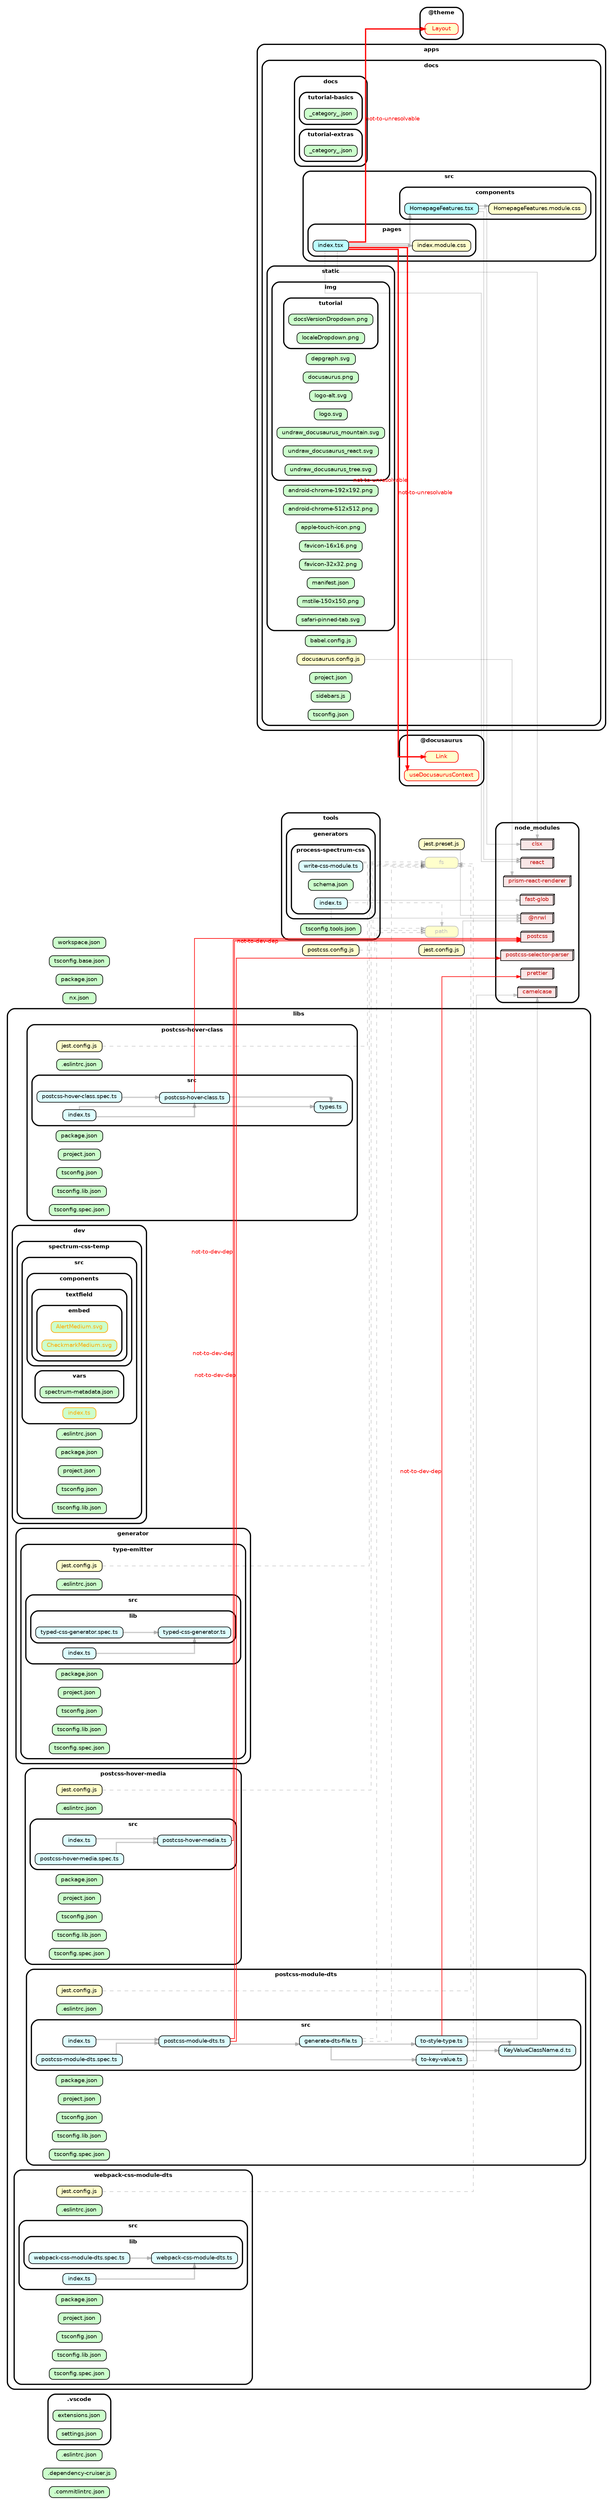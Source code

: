 strict digraph "dependency-cruiser output"{
    ordering="out" rankdir="LR" splines="ortho" overlap="false" nodesep="0.16" ranksep="0.18" fontname="Helvetica-bold" fontsize="9" style="rounded,bold,filled" fillcolor="#ffffff" compound="true"
    node [shape="box" style="rounded, filled" height="0.2" color="black" fillcolor="#ffffcc" fontcolor="black" fontname="Helvetica" fontsize="9"]
    edge [arrowhead="normal" arrowsize="0.6" penwidth="2.0" color="#00000033" fontname="Helvetica" fontsize="9"]

    ".commitlintrc.json" [label=<.commitlintrc.json> tooltip=".commitlintrc.json" URL="https://github.com/watheia/typed-css/blob/main/.commitlintrc.json" fillcolor="#ccffcc"]
    ".dependency-cruiser.js" [label=<.dependency-cruiser.js> tooltip=".dependency-cruiser.js" URL="https://github.com/watheia/typed-css/blob/main/.dependency-cruiser.js" fillcolor="#ccffcc"]
    ".eslintrc.json" [label=<.eslintrc.json> tooltip=".eslintrc.json" URL="https://github.com/watheia/typed-css/blob/main/.eslintrc.json" fillcolor="#ccffcc"]
    subgraph "cluster_.vscode" {label=".vscode" ".vscode/extensions.json" [label=<extensions.json> tooltip="extensions.json" URL="https://github.com/watheia/typed-css/blob/main/.vscode/extensions.json" fillcolor="#ccffcc"] }
    subgraph "cluster_.vscode" {label=".vscode" ".vscode/settings.json" [label=<settings.json> tooltip="settings.json" URL="https://github.com/watheia/typed-css/blob/main/.vscode/settings.json" fillcolor="#ccffcc"] }
    subgraph "cluster_@docusaurus" {label="@docusaurus" "@docusaurus/Link" [label=<Link> tooltip="Link" color="red" fontcolor="red"] }
    subgraph "cluster_@docusaurus" {label="@docusaurus" "@docusaurus/useDocusaurusContext" [label=<useDocusaurusContext> tooltip="useDocusaurusContext" color="red" fontcolor="red"] }
    subgraph "cluster_@theme" {label="@theme" "@theme/Layout" [label=<Layout> tooltip="Layout" color="red" fontcolor="red"] }
    subgraph "cluster_apps" {label="apps" subgraph "cluster_apps/docs" {label="docs" "apps/docs/babel.config.js" [label=<babel.config.js> tooltip="babel.config.js" URL="https://github.com/watheia/typed-css/blob/main/apps/docs/babel.config.js" fillcolor="#ccffcc"] } }
    subgraph "cluster_apps" {label="apps" subgraph "cluster_apps/docs" {label="docs" subgraph "cluster_apps/docs/docs" {label="docs" subgraph "cluster_apps/docs/docs/tutorial-basics" {label="tutorial-basics" "apps/docs/docs/tutorial-basics/_category_.json" [label=<_category_.json> tooltip="_category_.json" URL="https://github.com/watheia/typed-css/blob/main/apps/docs/docs/tutorial-basics/_category_.json" fillcolor="#ccffcc"] } } } }
    subgraph "cluster_apps" {label="apps" subgraph "cluster_apps/docs" {label="docs" subgraph "cluster_apps/docs/docs" {label="docs" subgraph "cluster_apps/docs/docs/tutorial-extras" {label="tutorial-extras" "apps/docs/docs/tutorial-extras/_category_.json" [label=<_category_.json> tooltip="_category_.json" URL="https://github.com/watheia/typed-css/blob/main/apps/docs/docs/tutorial-extras/_category_.json" fillcolor="#ccffcc"] } } } }
    subgraph "cluster_apps" {label="apps" subgraph "cluster_apps/docs" {label="docs" "apps/docs/docusaurus.config.js" [label=<docusaurus.config.js> tooltip="docusaurus.config.js" URL="https://github.com/watheia/typed-css/blob/main/apps/docs/docusaurus.config.js" ] } }
    "apps/docs/docusaurus.config.js" -> "node_modules/prism-react-renderer" [penwidth="1.0"]
    subgraph "cluster_apps" {label="apps" subgraph "cluster_apps/docs" {label="docs" "apps/docs/project.json" [label=<project.json> tooltip="project.json" URL="https://github.com/watheia/typed-css/blob/main/apps/docs/project.json" fillcolor="#ccffcc"] } }
    subgraph "cluster_apps" {label="apps" subgraph "cluster_apps/docs" {label="docs" "apps/docs/sidebars.js" [label=<sidebars.js> tooltip="sidebars.js" URL="https://github.com/watheia/typed-css/blob/main/apps/docs/sidebars.js" fillcolor="#ccffcc"] } }
    subgraph "cluster_apps" {label="apps" subgraph "cluster_apps/docs" {label="docs" subgraph "cluster_apps/docs/src" {label="src" subgraph "cluster_apps/docs/src/components" {label="components" "apps/docs/src/components/HomepageFeatures.module.css" [label=<HomepageFeatures.module.css> tooltip="HomepageFeatures.module.css" URL="https://github.com/watheia/typed-css/blob/main/apps/docs/src/components/HomepageFeatures.module.css" ] } } } }
    subgraph "cluster_apps" {label="apps" subgraph "cluster_apps/docs" {label="docs" subgraph "cluster_apps/docs/src" {label="src" subgraph "cluster_apps/docs/src/components" {label="components" "apps/docs/src/components/HomepageFeatures.tsx" [label=<HomepageFeatures.tsx> tooltip="HomepageFeatures.tsx" URL="https://github.com/watheia/typed-css/blob/main/apps/docs/src/components/HomepageFeatures.tsx" fillcolor="#bbfeff"] } } } }
    "apps/docs/src/components/HomepageFeatures.tsx" -> "apps/docs/src/components/HomepageFeatures.module.css"
    "apps/docs/src/components/HomepageFeatures.tsx" -> "node_modules/clsx" [penwidth="1.0"]
    "apps/docs/src/components/HomepageFeatures.tsx" -> "node_modules/react" [penwidth="1.0"]
    subgraph "cluster_apps" {label="apps" subgraph "cluster_apps/docs" {label="docs" subgraph "cluster_apps/docs/src" {label="src" subgraph "cluster_apps/docs/src/pages" {label="pages" "apps/docs/src/pages/index.module.css" [label=<index.module.css> tooltip="index.module.css" URL="https://github.com/watheia/typed-css/blob/main/apps/docs/src/pages/index.module.css" ] } } } }
    subgraph "cluster_apps" {label="apps" subgraph "cluster_apps/docs" {label="docs" subgraph "cluster_apps/docs/src" {label="src" subgraph "cluster_apps/docs/src/pages" {label="pages" "apps/docs/src/pages/index.tsx" [label=<index.tsx> tooltip="index.tsx" URL="https://github.com/watheia/typed-css/blob/main/apps/docs/src/pages/index.tsx" fillcolor="#bbfeff"] } } } }
    "apps/docs/src/pages/index.tsx" -> "apps/docs/src/components/HomepageFeatures.tsx"
    "apps/docs/src/pages/index.tsx" -> "apps/docs/src/pages/index.module.css"
    "apps/docs/src/pages/index.tsx" -> "@docusaurus/Link" [xlabel="not-to-unresolvable" tooltip="not-to-unresolvable" fontcolor="red" color="red"]
    "apps/docs/src/pages/index.tsx" -> "@docusaurus/useDocusaurusContext" [xlabel="not-to-unresolvable" tooltip="not-to-unresolvable" fontcolor="red" color="red"]
    "apps/docs/src/pages/index.tsx" -> "@theme/Layout" [xlabel="not-to-unresolvable" tooltip="not-to-unresolvable" fontcolor="red" color="red"]
    "apps/docs/src/pages/index.tsx" -> "node_modules/clsx" [penwidth="1.0"]
    "apps/docs/src/pages/index.tsx" -> "node_modules/react" [penwidth="1.0"]
    subgraph "cluster_apps" {label="apps" subgraph "cluster_apps/docs" {label="docs" subgraph "cluster_apps/docs/static" {label="static" "apps/docs/static/android-chrome-192x192.png" [label=<android-chrome-192x192.png> tooltip="android-chrome-192x192.png" URL="https://github.com/watheia/typed-css/blob/main/apps/docs/static/android-chrome-192x192.png" fillcolor="#ccffcc"] } } }
    subgraph "cluster_apps" {label="apps" subgraph "cluster_apps/docs" {label="docs" subgraph "cluster_apps/docs/static" {label="static" "apps/docs/static/android-chrome-512x512.png" [label=<android-chrome-512x512.png> tooltip="android-chrome-512x512.png" URL="https://github.com/watheia/typed-css/blob/main/apps/docs/static/android-chrome-512x512.png" fillcolor="#ccffcc"] } } }
    subgraph "cluster_apps" {label="apps" subgraph "cluster_apps/docs" {label="docs" subgraph "cluster_apps/docs/static" {label="static" "apps/docs/static/apple-touch-icon.png" [label=<apple-touch-icon.png> tooltip="apple-touch-icon.png" URL="https://github.com/watheia/typed-css/blob/main/apps/docs/static/apple-touch-icon.png" fillcolor="#ccffcc"] } } }
    subgraph "cluster_apps" {label="apps" subgraph "cluster_apps/docs" {label="docs" subgraph "cluster_apps/docs/static" {label="static" "apps/docs/static/favicon-16x16.png" [label=<favicon-16x16.png> tooltip="favicon-16x16.png" URL="https://github.com/watheia/typed-css/blob/main/apps/docs/static/favicon-16x16.png" fillcolor="#ccffcc"] } } }
    subgraph "cluster_apps" {label="apps" subgraph "cluster_apps/docs" {label="docs" subgraph "cluster_apps/docs/static" {label="static" "apps/docs/static/favicon-32x32.png" [label=<favicon-32x32.png> tooltip="favicon-32x32.png" URL="https://github.com/watheia/typed-css/blob/main/apps/docs/static/favicon-32x32.png" fillcolor="#ccffcc"] } } }
    subgraph "cluster_apps" {label="apps" subgraph "cluster_apps/docs" {label="docs" subgraph "cluster_apps/docs/static" {label="static" subgraph "cluster_apps/docs/static/img" {label="img" "apps/docs/static/img/depgraph.svg" [label=<depgraph.svg> tooltip="depgraph.svg" URL="https://github.com/watheia/typed-css/blob/main/apps/docs/static/img/depgraph.svg" fillcolor="#ccffcc"] } } } }
    subgraph "cluster_apps" {label="apps" subgraph "cluster_apps/docs" {label="docs" subgraph "cluster_apps/docs/static" {label="static" subgraph "cluster_apps/docs/static/img" {label="img" "apps/docs/static/img/docusaurus.png" [label=<docusaurus.png> tooltip="docusaurus.png" URL="https://github.com/watheia/typed-css/blob/main/apps/docs/static/img/docusaurus.png" fillcolor="#ccffcc"] } } } }
    subgraph "cluster_apps" {label="apps" subgraph "cluster_apps/docs" {label="docs" subgraph "cluster_apps/docs/static" {label="static" subgraph "cluster_apps/docs/static/img" {label="img" "apps/docs/static/img/logo-alt.svg" [label=<logo-alt.svg> tooltip="logo-alt.svg" URL="https://github.com/watheia/typed-css/blob/main/apps/docs/static/img/logo-alt.svg" fillcolor="#ccffcc"] } } } }
    subgraph "cluster_apps" {label="apps" subgraph "cluster_apps/docs" {label="docs" subgraph "cluster_apps/docs/static" {label="static" subgraph "cluster_apps/docs/static/img" {label="img" "apps/docs/static/img/logo.svg" [label=<logo.svg> tooltip="logo.svg" URL="https://github.com/watheia/typed-css/blob/main/apps/docs/static/img/logo.svg" fillcolor="#ccffcc"] } } } }
    subgraph "cluster_apps" {label="apps" subgraph "cluster_apps/docs" {label="docs" subgraph "cluster_apps/docs/static" {label="static" subgraph "cluster_apps/docs/static/img" {label="img" subgraph "cluster_apps/docs/static/img/tutorial" {label="tutorial" "apps/docs/static/img/tutorial/docsVersionDropdown.png" [label=<docsVersionDropdown.png> tooltip="docsVersionDropdown.png" URL="https://github.com/watheia/typed-css/blob/main/apps/docs/static/img/tutorial/docsVersionDropdown.png" fillcolor="#ccffcc"] } } } } }
    subgraph "cluster_apps" {label="apps" subgraph "cluster_apps/docs" {label="docs" subgraph "cluster_apps/docs/static" {label="static" subgraph "cluster_apps/docs/static/img" {label="img" subgraph "cluster_apps/docs/static/img/tutorial" {label="tutorial" "apps/docs/static/img/tutorial/localeDropdown.png" [label=<localeDropdown.png> tooltip="localeDropdown.png" URL="https://github.com/watheia/typed-css/blob/main/apps/docs/static/img/tutorial/localeDropdown.png" fillcolor="#ccffcc"] } } } } }
    subgraph "cluster_apps" {label="apps" subgraph "cluster_apps/docs" {label="docs" subgraph "cluster_apps/docs/static" {label="static" subgraph "cluster_apps/docs/static/img" {label="img" "apps/docs/static/img/undraw_docusaurus_mountain.svg" [label=<undraw_docusaurus_mountain.svg> tooltip="undraw_docusaurus_mountain.svg" URL="https://github.com/watheia/typed-css/blob/main/apps/docs/static/img/undraw_docusaurus_mountain.svg" fillcolor="#ccffcc"] } } } }
    subgraph "cluster_apps" {label="apps" subgraph "cluster_apps/docs" {label="docs" subgraph "cluster_apps/docs/static" {label="static" subgraph "cluster_apps/docs/static/img" {label="img" "apps/docs/static/img/undraw_docusaurus_react.svg" [label=<undraw_docusaurus_react.svg> tooltip="undraw_docusaurus_react.svg" URL="https://github.com/watheia/typed-css/blob/main/apps/docs/static/img/undraw_docusaurus_react.svg" fillcolor="#ccffcc"] } } } }
    subgraph "cluster_apps" {label="apps" subgraph "cluster_apps/docs" {label="docs" subgraph "cluster_apps/docs/static" {label="static" subgraph "cluster_apps/docs/static/img" {label="img" "apps/docs/static/img/undraw_docusaurus_tree.svg" [label=<undraw_docusaurus_tree.svg> tooltip="undraw_docusaurus_tree.svg" URL="https://github.com/watheia/typed-css/blob/main/apps/docs/static/img/undraw_docusaurus_tree.svg" fillcolor="#ccffcc"] } } } }
    subgraph "cluster_apps" {label="apps" subgraph "cluster_apps/docs" {label="docs" subgraph "cluster_apps/docs/static" {label="static" "apps/docs/static/manifest.json" [label=<manifest.json> tooltip="manifest.json" URL="https://github.com/watheia/typed-css/blob/main/apps/docs/static/manifest.json" fillcolor="#ccffcc"] } } }
    subgraph "cluster_apps" {label="apps" subgraph "cluster_apps/docs" {label="docs" subgraph "cluster_apps/docs/static" {label="static" "apps/docs/static/mstile-150x150.png" [label=<mstile-150x150.png> tooltip="mstile-150x150.png" URL="https://github.com/watheia/typed-css/blob/main/apps/docs/static/mstile-150x150.png" fillcolor="#ccffcc"] } } }
    subgraph "cluster_apps" {label="apps" subgraph "cluster_apps/docs" {label="docs" subgraph "cluster_apps/docs/static" {label="static" "apps/docs/static/safari-pinned-tab.svg" [label=<safari-pinned-tab.svg> tooltip="safari-pinned-tab.svg" URL="https://github.com/watheia/typed-css/blob/main/apps/docs/static/safari-pinned-tab.svg" fillcolor="#ccffcc"] } } }
    subgraph "cluster_apps" {label="apps" subgraph "cluster_apps/docs" {label="docs" "apps/docs/tsconfig.json" [label=<tsconfig.json> tooltip="tsconfig.json" URL="https://github.com/watheia/typed-css/blob/main/apps/docs/tsconfig.json" fillcolor="#ccffcc"] } }
    "fs" [label=<fs> tooltip="fs" color="grey" fontcolor="grey"]
    "jest.config.js" [label=<jest.config.js> tooltip="jest.config.js" URL="https://github.com/watheia/typed-css/blob/main/jest.config.js" ]
    "jest.config.js" -> "node_modules/@nrwl" [penwidth="1.0"]
    "jest.preset.js" [label=<jest.preset.js> tooltip="jest.preset.js" URL="https://github.com/watheia/typed-css/blob/main/jest.preset.js" ]
    "jest.preset.js" -> "node_modules/@nrwl" [penwidth="1.0"]
    subgraph "cluster_libs" {label="libs" subgraph "cluster_libs/dev" {label="dev" subgraph "cluster_libs/dev/spectrum-css-temp" {label="spectrum-css-temp" "libs/dev/spectrum-css-temp/.eslintrc.json" [label=<.eslintrc.json> tooltip=".eslintrc.json" URL="https://github.com/watheia/typed-css/blob/main/libs/dev/spectrum-css-temp/.eslintrc.json" fillcolor="#ccffcc"] } } }
    subgraph "cluster_libs" {label="libs" subgraph "cluster_libs/dev" {label="dev" subgraph "cluster_libs/dev/spectrum-css-temp" {label="spectrum-css-temp" "libs/dev/spectrum-css-temp/package.json" [label=<package.json> tooltip="package.json" URL="https://github.com/watheia/typed-css/blob/main/libs/dev/spectrum-css-temp/package.json" fillcolor="#ccffcc"] } } }
    subgraph "cluster_libs" {label="libs" subgraph "cluster_libs/dev" {label="dev" subgraph "cluster_libs/dev/spectrum-css-temp" {label="spectrum-css-temp" "libs/dev/spectrum-css-temp/project.json" [label=<project.json> tooltip="project.json" URL="https://github.com/watheia/typed-css/blob/main/libs/dev/spectrum-css-temp/project.json" fillcolor="#ccffcc"] } } }
    subgraph "cluster_libs" {label="libs" subgraph "cluster_libs/dev" {label="dev" subgraph "cluster_libs/dev/spectrum-css-temp" {label="spectrum-css-temp" subgraph "cluster_libs/dev/spectrum-css-temp/src" {label="src" subgraph "cluster_libs/dev/spectrum-css-temp/src/components" {label="components" subgraph "cluster_libs/dev/spectrum-css-temp/src/components/textfield" {label="textfield" subgraph "cluster_libs/dev/spectrum-css-temp/src/components/textfield/embed" {label="embed" "libs/dev/spectrum-css-temp/src/components/textfield/embed/AlertMedium.svg" [label=<AlertMedium.svg> tooltip="no-orphans" URL="https://github.com/watheia/typed-css/blob/main/libs/dev/spectrum-css-temp/src/components/textfield/embed/AlertMedium.svg" fillcolor="#ccffcc" fontcolor="orange" color="orange"] } } } } } } }
    subgraph "cluster_libs" {label="libs" subgraph "cluster_libs/dev" {label="dev" subgraph "cluster_libs/dev/spectrum-css-temp" {label="spectrum-css-temp" subgraph "cluster_libs/dev/spectrum-css-temp/src" {label="src" subgraph "cluster_libs/dev/spectrum-css-temp/src/components" {label="components" subgraph "cluster_libs/dev/spectrum-css-temp/src/components/textfield" {label="textfield" subgraph "cluster_libs/dev/spectrum-css-temp/src/components/textfield/embed" {label="embed" "libs/dev/spectrum-css-temp/src/components/textfield/embed/CheckmarkMedium.svg" [label=<CheckmarkMedium.svg> tooltip="no-orphans" URL="https://github.com/watheia/typed-css/blob/main/libs/dev/spectrum-css-temp/src/components/textfield/embed/CheckmarkMedium.svg" fillcolor="#ccffcc" fontcolor="orange" color="orange"] } } } } } } }
    subgraph "cluster_libs" {label="libs" subgraph "cluster_libs/dev" {label="dev" subgraph "cluster_libs/dev/spectrum-css-temp" {label="spectrum-css-temp" subgraph "cluster_libs/dev/spectrum-css-temp/src" {label="src" "libs/dev/spectrum-css-temp/src/index.ts" [label=<index.ts> tooltip="no-orphans" URL="https://github.com/watheia/typed-css/blob/main/libs/dev/spectrum-css-temp/src/index.ts" fillcolor="#ccffcc" fontcolor="orange" color="orange"] } } } }
    subgraph "cluster_libs" {label="libs" subgraph "cluster_libs/dev" {label="dev" subgraph "cluster_libs/dev/spectrum-css-temp" {label="spectrum-css-temp" subgraph "cluster_libs/dev/spectrum-css-temp/src" {label="src" subgraph "cluster_libs/dev/spectrum-css-temp/src/vars" {label="vars" "libs/dev/spectrum-css-temp/src/vars/spectrum-metadata.json" [label=<spectrum-metadata.json> tooltip="spectrum-metadata.json" URL="https://github.com/watheia/typed-css/blob/main/libs/dev/spectrum-css-temp/src/vars/spectrum-metadata.json" fillcolor="#ccffcc"] } } } } }
    subgraph "cluster_libs" {label="libs" subgraph "cluster_libs/dev" {label="dev" subgraph "cluster_libs/dev/spectrum-css-temp" {label="spectrum-css-temp" "libs/dev/spectrum-css-temp/tsconfig.json" [label=<tsconfig.json> tooltip="tsconfig.json" URL="https://github.com/watheia/typed-css/blob/main/libs/dev/spectrum-css-temp/tsconfig.json" fillcolor="#ccffcc"] } } }
    subgraph "cluster_libs" {label="libs" subgraph "cluster_libs/dev" {label="dev" subgraph "cluster_libs/dev/spectrum-css-temp" {label="spectrum-css-temp" "libs/dev/spectrum-css-temp/tsconfig.lib.json" [label=<tsconfig.lib.json> tooltip="tsconfig.lib.json" URL="https://github.com/watheia/typed-css/blob/main/libs/dev/spectrum-css-temp/tsconfig.lib.json" fillcolor="#ccffcc"] } } }
    subgraph "cluster_libs" {label="libs" subgraph "cluster_libs/generator" {label="generator" subgraph "cluster_libs/generator/type-emitter" {label="type-emitter" "libs/generator/type-emitter/.eslintrc.json" [label=<.eslintrc.json> tooltip=".eslintrc.json" URL="https://github.com/watheia/typed-css/blob/main/libs/generator/type-emitter/.eslintrc.json" fillcolor="#ccffcc"] } } }
    subgraph "cluster_libs" {label="libs" subgraph "cluster_libs/generator" {label="generator" subgraph "cluster_libs/generator/type-emitter" {label="type-emitter" "libs/generator/type-emitter/jest.config.js" [label=<jest.config.js> tooltip="jest.config.js" URL="https://github.com/watheia/typed-css/blob/main/libs/generator/type-emitter/jest.config.js" ] } } }
    "libs/generator/type-emitter/jest.config.js" -> "fs" [style="dashed" penwidth="1.0"]
    subgraph "cluster_libs" {label="libs" subgraph "cluster_libs/generator" {label="generator" subgraph "cluster_libs/generator/type-emitter" {label="type-emitter" "libs/generator/type-emitter/package.json" [label=<package.json> tooltip="package.json" URL="https://github.com/watheia/typed-css/blob/main/libs/generator/type-emitter/package.json" fillcolor="#ccffcc"] } } }
    subgraph "cluster_libs" {label="libs" subgraph "cluster_libs/generator" {label="generator" subgraph "cluster_libs/generator/type-emitter" {label="type-emitter" "libs/generator/type-emitter/project.json" [label=<project.json> tooltip="project.json" URL="https://github.com/watheia/typed-css/blob/main/libs/generator/type-emitter/project.json" fillcolor="#ccffcc"] } } }
    subgraph "cluster_libs" {label="libs" subgraph "cluster_libs/generator" {label="generator" subgraph "cluster_libs/generator/type-emitter" {label="type-emitter" subgraph "cluster_libs/generator/type-emitter/src" {label="src" "libs/generator/type-emitter/src/index.ts" [label=<index.ts> tooltip="index.ts" URL="https://github.com/watheia/typed-css/blob/main/libs/generator/type-emitter/src/index.ts" fillcolor="#ddfeff"] } } } }
    "libs/generator/type-emitter/src/index.ts" -> "libs/generator/type-emitter/src/lib/typed-css-generator.ts"
    subgraph "cluster_libs" {label="libs" subgraph "cluster_libs/generator" {label="generator" subgraph "cluster_libs/generator/type-emitter" {label="type-emitter" subgraph "cluster_libs/generator/type-emitter/src" {label="src" subgraph "cluster_libs/generator/type-emitter/src/lib" {label="lib" "libs/generator/type-emitter/src/lib/typed-css-generator.spec.ts" [label=<typed-css-generator.spec.ts> tooltip="typed-css-generator.spec.ts" URL="https://github.com/watheia/typed-css/blob/main/libs/generator/type-emitter/src/lib/typed-css-generator.spec.ts" fillcolor="#ddfeff"] } } } } }
    "libs/generator/type-emitter/src/lib/typed-css-generator.spec.ts" -> "libs/generator/type-emitter/src/lib/typed-css-generator.ts"
    subgraph "cluster_libs" {label="libs" subgraph "cluster_libs/generator" {label="generator" subgraph "cluster_libs/generator/type-emitter" {label="type-emitter" subgraph "cluster_libs/generator/type-emitter/src" {label="src" subgraph "cluster_libs/generator/type-emitter/src/lib" {label="lib" "libs/generator/type-emitter/src/lib/typed-css-generator.ts" [label=<typed-css-generator.ts> tooltip="typed-css-generator.ts" URL="https://github.com/watheia/typed-css/blob/main/libs/generator/type-emitter/src/lib/typed-css-generator.ts" fillcolor="#ddfeff"] } } } } }
    subgraph "cluster_libs" {label="libs" subgraph "cluster_libs/generator" {label="generator" subgraph "cluster_libs/generator/type-emitter" {label="type-emitter" "libs/generator/type-emitter/tsconfig.json" [label=<tsconfig.json> tooltip="tsconfig.json" URL="https://github.com/watheia/typed-css/blob/main/libs/generator/type-emitter/tsconfig.json" fillcolor="#ccffcc"] } } }
    subgraph "cluster_libs" {label="libs" subgraph "cluster_libs/generator" {label="generator" subgraph "cluster_libs/generator/type-emitter" {label="type-emitter" "libs/generator/type-emitter/tsconfig.lib.json" [label=<tsconfig.lib.json> tooltip="tsconfig.lib.json" URL="https://github.com/watheia/typed-css/blob/main/libs/generator/type-emitter/tsconfig.lib.json" fillcolor="#ccffcc"] } } }
    subgraph "cluster_libs" {label="libs" subgraph "cluster_libs/generator" {label="generator" subgraph "cluster_libs/generator/type-emitter" {label="type-emitter" "libs/generator/type-emitter/tsconfig.spec.json" [label=<tsconfig.spec.json> tooltip="tsconfig.spec.json" URL="https://github.com/watheia/typed-css/blob/main/libs/generator/type-emitter/tsconfig.spec.json" fillcolor="#ccffcc"] } } }
    subgraph "cluster_libs" {label="libs" subgraph "cluster_libs/postcss-hover-class" {label="postcss-hover-class" "libs/postcss-hover-class/.eslintrc.json" [label=<.eslintrc.json> tooltip=".eslintrc.json" URL="https://github.com/watheia/typed-css/blob/main/libs/postcss-hover-class/.eslintrc.json" fillcolor="#ccffcc"] } }
    subgraph "cluster_libs" {label="libs" subgraph "cluster_libs/postcss-hover-class" {label="postcss-hover-class" "libs/postcss-hover-class/jest.config.js" [label=<jest.config.js> tooltip="jest.config.js" URL="https://github.com/watheia/typed-css/blob/main/libs/postcss-hover-class/jest.config.js" ] } }
    "libs/postcss-hover-class/jest.config.js" -> "fs" [style="dashed" penwidth="1.0"]
    subgraph "cluster_libs" {label="libs" subgraph "cluster_libs/postcss-hover-class" {label="postcss-hover-class" "libs/postcss-hover-class/package.json" [label=<package.json> tooltip="package.json" URL="https://github.com/watheia/typed-css/blob/main/libs/postcss-hover-class/package.json" fillcolor="#ccffcc"] } }
    subgraph "cluster_libs" {label="libs" subgraph "cluster_libs/postcss-hover-class" {label="postcss-hover-class" "libs/postcss-hover-class/project.json" [label=<project.json> tooltip="project.json" URL="https://github.com/watheia/typed-css/blob/main/libs/postcss-hover-class/project.json" fillcolor="#ccffcc"] } }
    subgraph "cluster_libs" {label="libs" subgraph "cluster_libs/postcss-hover-class" {label="postcss-hover-class" subgraph "cluster_libs/postcss-hover-class/src" {label="src" "libs/postcss-hover-class/src/index.ts" [label=<index.ts> tooltip="index.ts" URL="https://github.com/watheia/typed-css/blob/main/libs/postcss-hover-class/src/index.ts" fillcolor="#ddfeff"] } } }
    "libs/postcss-hover-class/src/index.ts" -> "libs/postcss-hover-class/src/postcss-hover-class.ts"
    "libs/postcss-hover-class/src/index.ts" -> "libs/postcss-hover-class/src/types.ts"
    subgraph "cluster_libs" {label="libs" subgraph "cluster_libs/postcss-hover-class" {label="postcss-hover-class" subgraph "cluster_libs/postcss-hover-class/src" {label="src" "libs/postcss-hover-class/src/postcss-hover-class.spec.ts" [label=<postcss-hover-class.spec.ts> tooltip="postcss-hover-class.spec.ts" URL="https://github.com/watheia/typed-css/blob/main/libs/postcss-hover-class/src/postcss-hover-class.spec.ts" fillcolor="#ddfeff"] } } }
    "libs/postcss-hover-class/src/postcss-hover-class.spec.ts" -> "libs/postcss-hover-class/src/postcss-hover-class.ts"
    subgraph "cluster_libs" {label="libs" subgraph "cluster_libs/postcss-hover-class" {label="postcss-hover-class" subgraph "cluster_libs/postcss-hover-class/src" {label="src" "libs/postcss-hover-class/src/postcss-hover-class.ts" [label=<postcss-hover-class.ts> tooltip="postcss-hover-class.ts" URL="https://github.com/watheia/typed-css/blob/main/libs/postcss-hover-class/src/postcss-hover-class.ts" fillcolor="#ddfeff"] } } }
    "libs/postcss-hover-class/src/postcss-hover-class.ts" -> "libs/postcss-hover-class/src/types.ts"
    "libs/postcss-hover-class/src/postcss-hover-class.ts" -> "node_modules/postcss" [xlabel="not-to-dev-dep" tooltip="not-to-dev-dep" penwidth="1.0" fontcolor="red" color="red"]
    subgraph "cluster_libs" {label="libs" subgraph "cluster_libs/postcss-hover-class" {label="postcss-hover-class" subgraph "cluster_libs/postcss-hover-class/src" {label="src" "libs/postcss-hover-class/src/types.ts" [label=<types.ts> tooltip="types.ts" URL="https://github.com/watheia/typed-css/blob/main/libs/postcss-hover-class/src/types.ts" fillcolor="#ddfeff"] } } }
    subgraph "cluster_libs" {label="libs" subgraph "cluster_libs/postcss-hover-class" {label="postcss-hover-class" "libs/postcss-hover-class/tsconfig.json" [label=<tsconfig.json> tooltip="tsconfig.json" URL="https://github.com/watheia/typed-css/blob/main/libs/postcss-hover-class/tsconfig.json" fillcolor="#ccffcc"] } }
    subgraph "cluster_libs" {label="libs" subgraph "cluster_libs/postcss-hover-class" {label="postcss-hover-class" "libs/postcss-hover-class/tsconfig.lib.json" [label=<tsconfig.lib.json> tooltip="tsconfig.lib.json" URL="https://github.com/watheia/typed-css/blob/main/libs/postcss-hover-class/tsconfig.lib.json" fillcolor="#ccffcc"] } }
    subgraph "cluster_libs" {label="libs" subgraph "cluster_libs/postcss-hover-class" {label="postcss-hover-class" "libs/postcss-hover-class/tsconfig.spec.json" [label=<tsconfig.spec.json> tooltip="tsconfig.spec.json" URL="https://github.com/watheia/typed-css/blob/main/libs/postcss-hover-class/tsconfig.spec.json" fillcolor="#ccffcc"] } }
    subgraph "cluster_libs" {label="libs" subgraph "cluster_libs/postcss-hover-media" {label="postcss-hover-media" "libs/postcss-hover-media/.eslintrc.json" [label=<.eslintrc.json> tooltip=".eslintrc.json" URL="https://github.com/watheia/typed-css/blob/main/libs/postcss-hover-media/.eslintrc.json" fillcolor="#ccffcc"] } }
    subgraph "cluster_libs" {label="libs" subgraph "cluster_libs/postcss-hover-media" {label="postcss-hover-media" "libs/postcss-hover-media/jest.config.js" [label=<jest.config.js> tooltip="jest.config.js" URL="https://github.com/watheia/typed-css/blob/main/libs/postcss-hover-media/jest.config.js" ] } }
    "libs/postcss-hover-media/jest.config.js" -> "fs" [style="dashed" penwidth="1.0"]
    subgraph "cluster_libs" {label="libs" subgraph "cluster_libs/postcss-hover-media" {label="postcss-hover-media" "libs/postcss-hover-media/package.json" [label=<package.json> tooltip="package.json" URL="https://github.com/watheia/typed-css/blob/main/libs/postcss-hover-media/package.json" fillcolor="#ccffcc"] } }
    subgraph "cluster_libs" {label="libs" subgraph "cluster_libs/postcss-hover-media" {label="postcss-hover-media" "libs/postcss-hover-media/project.json" [label=<project.json> tooltip="project.json" URL="https://github.com/watheia/typed-css/blob/main/libs/postcss-hover-media/project.json" fillcolor="#ccffcc"] } }
    subgraph "cluster_libs" {label="libs" subgraph "cluster_libs/postcss-hover-media" {label="postcss-hover-media" subgraph "cluster_libs/postcss-hover-media/src" {label="src" "libs/postcss-hover-media/src/index.ts" [label=<index.ts> tooltip="index.ts" URL="https://github.com/watheia/typed-css/blob/main/libs/postcss-hover-media/src/index.ts" fillcolor="#ddfeff"] } } }
    "libs/postcss-hover-media/src/index.ts" -> "libs/postcss-hover-media/src/postcss-hover-media.ts"
    subgraph "cluster_libs" {label="libs" subgraph "cluster_libs/postcss-hover-media" {label="postcss-hover-media" subgraph "cluster_libs/postcss-hover-media/src" {label="src" "libs/postcss-hover-media/src/postcss-hover-media.spec.ts" [label=<postcss-hover-media.spec.ts> tooltip="postcss-hover-media.spec.ts" URL="https://github.com/watheia/typed-css/blob/main/libs/postcss-hover-media/src/postcss-hover-media.spec.ts" fillcolor="#ddfeff"] } } }
    "libs/postcss-hover-media/src/postcss-hover-media.spec.ts" -> "libs/postcss-hover-media/src/postcss-hover-media.ts"
    subgraph "cluster_libs" {label="libs" subgraph "cluster_libs/postcss-hover-media" {label="postcss-hover-media" subgraph "cluster_libs/postcss-hover-media/src" {label="src" "libs/postcss-hover-media/src/postcss-hover-media.ts" [label=<postcss-hover-media.ts> tooltip="postcss-hover-media.ts" URL="https://github.com/watheia/typed-css/blob/main/libs/postcss-hover-media/src/postcss-hover-media.ts" fillcolor="#ddfeff"] } } }
    "libs/postcss-hover-media/src/postcss-hover-media.ts" -> "node_modules/postcss" [xlabel="not-to-dev-dep" tooltip="not-to-dev-dep" penwidth="1.0" fontcolor="red" color="red"]
    subgraph "cluster_libs" {label="libs" subgraph "cluster_libs/postcss-hover-media" {label="postcss-hover-media" "libs/postcss-hover-media/tsconfig.json" [label=<tsconfig.json> tooltip="tsconfig.json" URL="https://github.com/watheia/typed-css/blob/main/libs/postcss-hover-media/tsconfig.json" fillcolor="#ccffcc"] } }
    subgraph "cluster_libs" {label="libs" subgraph "cluster_libs/postcss-hover-media" {label="postcss-hover-media" "libs/postcss-hover-media/tsconfig.lib.json" [label=<tsconfig.lib.json> tooltip="tsconfig.lib.json" URL="https://github.com/watheia/typed-css/blob/main/libs/postcss-hover-media/tsconfig.lib.json" fillcolor="#ccffcc"] } }
    subgraph "cluster_libs" {label="libs" subgraph "cluster_libs/postcss-hover-media" {label="postcss-hover-media" "libs/postcss-hover-media/tsconfig.spec.json" [label=<tsconfig.spec.json> tooltip="tsconfig.spec.json" URL="https://github.com/watheia/typed-css/blob/main/libs/postcss-hover-media/tsconfig.spec.json" fillcolor="#ccffcc"] } }
    subgraph "cluster_libs" {label="libs" subgraph "cluster_libs/postcss-module-dts" {label="postcss-module-dts" "libs/postcss-module-dts/.eslintrc.json" [label=<.eslintrc.json> tooltip=".eslintrc.json" URL="https://github.com/watheia/typed-css/blob/main/libs/postcss-module-dts/.eslintrc.json" fillcolor="#ccffcc"] } }
    subgraph "cluster_libs" {label="libs" subgraph "cluster_libs/postcss-module-dts" {label="postcss-module-dts" "libs/postcss-module-dts/jest.config.js" [label=<jest.config.js> tooltip="jest.config.js" URL="https://github.com/watheia/typed-css/blob/main/libs/postcss-module-dts/jest.config.js" ] } }
    "libs/postcss-module-dts/jest.config.js" -> "fs" [style="dashed" penwidth="1.0"]
    subgraph "cluster_libs" {label="libs" subgraph "cluster_libs/postcss-module-dts" {label="postcss-module-dts" "libs/postcss-module-dts/package.json" [label=<package.json> tooltip="package.json" URL="https://github.com/watheia/typed-css/blob/main/libs/postcss-module-dts/package.json" fillcolor="#ccffcc"] } }
    subgraph "cluster_libs" {label="libs" subgraph "cluster_libs/postcss-module-dts" {label="postcss-module-dts" "libs/postcss-module-dts/project.json" [label=<project.json> tooltip="project.json" URL="https://github.com/watheia/typed-css/blob/main/libs/postcss-module-dts/project.json" fillcolor="#ccffcc"] } }
    subgraph "cluster_libs" {label="libs" subgraph "cluster_libs/postcss-module-dts" {label="postcss-module-dts" subgraph "cluster_libs/postcss-module-dts/src" {label="src" "libs/postcss-module-dts/src/KeyValueClassName.d.ts" [label=<KeyValueClassName.d.ts> tooltip="KeyValueClassName.d.ts" URL="https://github.com/watheia/typed-css/blob/main/libs/postcss-module-dts/src/KeyValueClassName.d.ts" fillcolor="#ddfeff"] } } }
    subgraph "cluster_libs" {label="libs" subgraph "cluster_libs/postcss-module-dts" {label="postcss-module-dts" subgraph "cluster_libs/postcss-module-dts/src" {label="src" "libs/postcss-module-dts/src/generate-dts-file.ts" [label=<generate-dts-file.ts> tooltip="generate-dts-file.ts" URL="https://github.com/watheia/typed-css/blob/main/libs/postcss-module-dts/src/generate-dts-file.ts" fillcolor="#ddfeff"] } } }
    "libs/postcss-module-dts/src/generate-dts-file.ts" -> "libs/postcss-module-dts/src/to-key-value.ts"
    "libs/postcss-module-dts/src/generate-dts-file.ts" -> "libs/postcss-module-dts/src/to-style-type.ts"
    "libs/postcss-module-dts/src/generate-dts-file.ts" -> "fs" [style="dashed" penwidth="1.0"]
    "libs/postcss-module-dts/src/generate-dts-file.ts" -> "path" [style="dashed" penwidth="1.0"]
    subgraph "cluster_libs" {label="libs" subgraph "cluster_libs/postcss-module-dts" {label="postcss-module-dts" subgraph "cluster_libs/postcss-module-dts/src" {label="src" "libs/postcss-module-dts/src/index.ts" [label=<index.ts> tooltip="index.ts" URL="https://github.com/watheia/typed-css/blob/main/libs/postcss-module-dts/src/index.ts" fillcolor="#ddfeff"] } } }
    "libs/postcss-module-dts/src/index.ts" -> "libs/postcss-module-dts/src/postcss-module-dts.ts"
    subgraph "cluster_libs" {label="libs" subgraph "cluster_libs/postcss-module-dts" {label="postcss-module-dts" subgraph "cluster_libs/postcss-module-dts/src" {label="src" "libs/postcss-module-dts/src/postcss-module-dts.spec.ts" [label=<postcss-module-dts.spec.ts> tooltip="postcss-module-dts.spec.ts" URL="https://github.com/watheia/typed-css/blob/main/libs/postcss-module-dts/src/postcss-module-dts.spec.ts" fillcolor="#ddfeff"] } } }
    "libs/postcss-module-dts/src/postcss-module-dts.spec.ts" -> "libs/postcss-module-dts/src/postcss-module-dts.ts"
    subgraph "cluster_libs" {label="libs" subgraph "cluster_libs/postcss-module-dts" {label="postcss-module-dts" subgraph "cluster_libs/postcss-module-dts/src" {label="src" "libs/postcss-module-dts/src/postcss-module-dts.ts" [label=<postcss-module-dts.ts> tooltip="postcss-module-dts.ts" URL="https://github.com/watheia/typed-css/blob/main/libs/postcss-module-dts/src/postcss-module-dts.ts" fillcolor="#ddfeff"] } } }
    "libs/postcss-module-dts/src/postcss-module-dts.ts" -> "libs/postcss-module-dts/src/generate-dts-file.ts"
    "libs/postcss-module-dts/src/postcss-module-dts.ts" -> "node_modules/postcss" [xlabel="not-to-dev-dep" tooltip="not-to-dev-dep" penwidth="1.0" fontcolor="red" color="red"]
    "libs/postcss-module-dts/src/postcss-module-dts.ts" -> "node_modules/postcss-selector-parser" [xlabel="not-to-dev-dep" tooltip="not-to-dev-dep" penwidth="1.0" fontcolor="red" color="red"]
    subgraph "cluster_libs" {label="libs" subgraph "cluster_libs/postcss-module-dts" {label="postcss-module-dts" subgraph "cluster_libs/postcss-module-dts/src" {label="src" "libs/postcss-module-dts/src/to-key-value.ts" [label=<to-key-value.ts> tooltip="to-key-value.ts" URL="https://github.com/watheia/typed-css/blob/main/libs/postcss-module-dts/src/to-key-value.ts" fillcolor="#ddfeff"] } } }
    "libs/postcss-module-dts/src/to-key-value.ts" -> "libs/postcss-module-dts/src/KeyValueClassName.d.ts"
    "libs/postcss-module-dts/src/to-key-value.ts" -> "node_modules/camelcase" [penwidth="1.0"]
    subgraph "cluster_libs" {label="libs" subgraph "cluster_libs/postcss-module-dts" {label="postcss-module-dts" subgraph "cluster_libs/postcss-module-dts/src" {label="src" "libs/postcss-module-dts/src/to-style-type.ts" [label=<to-style-type.ts> tooltip="to-style-type.ts" URL="https://github.com/watheia/typed-css/blob/main/libs/postcss-module-dts/src/to-style-type.ts" fillcolor="#ddfeff"] } } }
    "libs/postcss-module-dts/src/to-style-type.ts" -> "libs/postcss-module-dts/src/KeyValueClassName.d.ts"
    "libs/postcss-module-dts/src/to-style-type.ts" -> "node_modules/camelcase" [penwidth="1.0"]
    "libs/postcss-module-dts/src/to-style-type.ts" -> "node_modules/prettier" [xlabel="not-to-dev-dep" tooltip="not-to-dev-dep" penwidth="1.0" fontcolor="red" color="red"]
    subgraph "cluster_libs" {label="libs" subgraph "cluster_libs/postcss-module-dts" {label="postcss-module-dts" "libs/postcss-module-dts/tsconfig.json" [label=<tsconfig.json> tooltip="tsconfig.json" URL="https://github.com/watheia/typed-css/blob/main/libs/postcss-module-dts/tsconfig.json" fillcolor="#ccffcc"] } }
    subgraph "cluster_libs" {label="libs" subgraph "cluster_libs/postcss-module-dts" {label="postcss-module-dts" "libs/postcss-module-dts/tsconfig.lib.json" [label=<tsconfig.lib.json> tooltip="tsconfig.lib.json" URL="https://github.com/watheia/typed-css/blob/main/libs/postcss-module-dts/tsconfig.lib.json" fillcolor="#ccffcc"] } }
    subgraph "cluster_libs" {label="libs" subgraph "cluster_libs/postcss-module-dts" {label="postcss-module-dts" "libs/postcss-module-dts/tsconfig.spec.json" [label=<tsconfig.spec.json> tooltip="tsconfig.spec.json" URL="https://github.com/watheia/typed-css/blob/main/libs/postcss-module-dts/tsconfig.spec.json" fillcolor="#ccffcc"] } }
    subgraph "cluster_libs" {label="libs" subgraph "cluster_libs/webpack-css-module-dts" {label="webpack-css-module-dts" "libs/webpack-css-module-dts/.eslintrc.json" [label=<.eslintrc.json> tooltip=".eslintrc.json" URL="https://github.com/watheia/typed-css/blob/main/libs/webpack-css-module-dts/.eslintrc.json" fillcolor="#ccffcc"] } }
    subgraph "cluster_libs" {label="libs" subgraph "cluster_libs/webpack-css-module-dts" {label="webpack-css-module-dts" "libs/webpack-css-module-dts/jest.config.js" [label=<jest.config.js> tooltip="jest.config.js" URL="https://github.com/watheia/typed-css/blob/main/libs/webpack-css-module-dts/jest.config.js" ] } }
    "libs/webpack-css-module-dts/jest.config.js" -> "fs" [style="dashed" penwidth="1.0"]
    subgraph "cluster_libs" {label="libs" subgraph "cluster_libs/webpack-css-module-dts" {label="webpack-css-module-dts" "libs/webpack-css-module-dts/package.json" [label=<package.json> tooltip="package.json" URL="https://github.com/watheia/typed-css/blob/main/libs/webpack-css-module-dts/package.json" fillcolor="#ccffcc"] } }
    subgraph "cluster_libs" {label="libs" subgraph "cluster_libs/webpack-css-module-dts" {label="webpack-css-module-dts" "libs/webpack-css-module-dts/project.json" [label=<project.json> tooltip="project.json" URL="https://github.com/watheia/typed-css/blob/main/libs/webpack-css-module-dts/project.json" fillcolor="#ccffcc"] } }
    subgraph "cluster_libs" {label="libs" subgraph "cluster_libs/webpack-css-module-dts" {label="webpack-css-module-dts" subgraph "cluster_libs/webpack-css-module-dts/src" {label="src" "libs/webpack-css-module-dts/src/index.ts" [label=<index.ts> tooltip="index.ts" URL="https://github.com/watheia/typed-css/blob/main/libs/webpack-css-module-dts/src/index.ts" fillcolor="#ddfeff"] } } }
    "libs/webpack-css-module-dts/src/index.ts" -> "libs/webpack-css-module-dts/src/lib/webpack-css-module-dts.ts"
    subgraph "cluster_libs" {label="libs" subgraph "cluster_libs/webpack-css-module-dts" {label="webpack-css-module-dts" subgraph "cluster_libs/webpack-css-module-dts/src" {label="src" subgraph "cluster_libs/webpack-css-module-dts/src/lib" {label="lib" "libs/webpack-css-module-dts/src/lib/webpack-css-module-dts.spec.ts" [label=<webpack-css-module-dts.spec.ts> tooltip="webpack-css-module-dts.spec.ts" URL="https://github.com/watheia/typed-css/blob/main/libs/webpack-css-module-dts/src/lib/webpack-css-module-dts.spec.ts" fillcolor="#ddfeff"] } } } }
    "libs/webpack-css-module-dts/src/lib/webpack-css-module-dts.spec.ts" -> "libs/webpack-css-module-dts/src/lib/webpack-css-module-dts.ts"
    subgraph "cluster_libs" {label="libs" subgraph "cluster_libs/webpack-css-module-dts" {label="webpack-css-module-dts" subgraph "cluster_libs/webpack-css-module-dts/src" {label="src" subgraph "cluster_libs/webpack-css-module-dts/src/lib" {label="lib" "libs/webpack-css-module-dts/src/lib/webpack-css-module-dts.ts" [label=<webpack-css-module-dts.ts> tooltip="webpack-css-module-dts.ts" URL="https://github.com/watheia/typed-css/blob/main/libs/webpack-css-module-dts/src/lib/webpack-css-module-dts.ts" fillcolor="#ddfeff"] } } } }
    subgraph "cluster_libs" {label="libs" subgraph "cluster_libs/webpack-css-module-dts" {label="webpack-css-module-dts" "libs/webpack-css-module-dts/tsconfig.json" [label=<tsconfig.json> tooltip="tsconfig.json" URL="https://github.com/watheia/typed-css/blob/main/libs/webpack-css-module-dts/tsconfig.json" fillcolor="#ccffcc"] } }
    subgraph "cluster_libs" {label="libs" subgraph "cluster_libs/webpack-css-module-dts" {label="webpack-css-module-dts" "libs/webpack-css-module-dts/tsconfig.lib.json" [label=<tsconfig.lib.json> tooltip="tsconfig.lib.json" URL="https://github.com/watheia/typed-css/blob/main/libs/webpack-css-module-dts/tsconfig.lib.json" fillcolor="#ccffcc"] } }
    subgraph "cluster_libs" {label="libs" subgraph "cluster_libs/webpack-css-module-dts" {label="webpack-css-module-dts" "libs/webpack-css-module-dts/tsconfig.spec.json" [label=<tsconfig.spec.json> tooltip="tsconfig.spec.json" URL="https://github.com/watheia/typed-css/blob/main/libs/webpack-css-module-dts/tsconfig.spec.json" fillcolor="#ccffcc"] } }
    subgraph "cluster_node_modules" {label="node_modules" "node_modules/@nrwl" [label=<@nrwl> tooltip="@nrwl" URL="https://github.com/watheia/typed-css/blob/main/node_modules/@nrwl" shape="box3d" fillcolor="#c40b0a1a" fontcolor="#c40b0a"] }
    subgraph "cluster_node_modules" {label="node_modules" "node_modules/camelcase" [label=<camelcase> tooltip="camelcase" URL="https://github.com/watheia/typed-css/blob/main/node_modules/camelcase" shape="box3d" fillcolor="#c40b0a1a" fontcolor="#c40b0a"] }
    subgraph "cluster_node_modules" {label="node_modules" "node_modules/clsx" [label=<clsx> tooltip="clsx" URL="https://github.com/watheia/typed-css/blob/main/node_modules/clsx" shape="box3d" fillcolor="#c40b0a1a" fontcolor="#c40b0a"] }
    subgraph "cluster_node_modules" {label="node_modules" "node_modules/fast-glob" [label=<fast-glob> tooltip="fast-glob" URL="https://github.com/watheia/typed-css/blob/main/node_modules/fast-glob" shape="box3d" fillcolor="#c40b0a1a" fontcolor="#c40b0a"] }
    subgraph "cluster_node_modules" {label="node_modules" "node_modules/postcss" [label=<postcss> tooltip="postcss" URL="https://github.com/watheia/typed-css/blob/main/node_modules/postcss" shape="box3d" fillcolor="#c40b0a1a" fontcolor="#c40b0a"] }
    subgraph "cluster_node_modules" {label="node_modules" "node_modules/postcss-selector-parser" [label=<postcss-selector-parser> tooltip="postcss-selector-parser" URL="https://github.com/watheia/typed-css/blob/main/node_modules/postcss-selector-parser" shape="box3d" fillcolor="#c40b0a1a" fontcolor="#c40b0a"] }
    subgraph "cluster_node_modules" {label="node_modules" "node_modules/prettier" [label=<prettier> tooltip="prettier" URL="https://github.com/watheia/typed-css/blob/main/node_modules/prettier" shape="box3d" fillcolor="#c40b0a1a" fontcolor="#c40b0a"] }
    subgraph "cluster_node_modules" {label="node_modules" "node_modules/prism-react-renderer" [label=<prism-react-renderer> tooltip="prism-react-renderer" URL="https://github.com/watheia/typed-css/blob/main/node_modules/prism-react-renderer" shape="box3d" fillcolor="#c40b0a1a" fontcolor="#c40b0a"] }
    subgraph "cluster_node_modules" {label="node_modules" "node_modules/react" [label=<react> tooltip="react" URL="https://github.com/watheia/typed-css/blob/main/node_modules/react" shape="box3d" fillcolor="#c40b0a1a" fontcolor="#c40b0a"] }
    "nx.json" [label=<nx.json> tooltip="nx.json" URL="https://github.com/watheia/typed-css/blob/main/nx.json" fillcolor="#ccffcc"]
    "package.json" [label=<package.json> tooltip="package.json" URL="https://github.com/watheia/typed-css/blob/main/package.json" fillcolor="#ccffcc"]
    "path" [label=<path> tooltip="path" color="grey" fontcolor="grey"]
    "postcss.config.js" [label=<postcss.config.js> tooltip="postcss.config.js" URL="https://github.com/watheia/typed-css/blob/main/postcss.config.js" ]
    "postcss.config.js" -> "path" [style="dashed" penwidth="1.0"]
    subgraph "cluster_tools" {label="tools" subgraph "cluster_tools/generators" {label="generators" subgraph "cluster_tools/generators/process-spectrum-css" {label="process-spectrum-css" "tools/generators/process-spectrum-css/index.ts" [label=<index.ts> tooltip="index.ts" URL="https://github.com/watheia/typed-css/blob/main/tools/generators/process-spectrum-css/index.ts" fillcolor="#ddfeff"] } } }
    "tools/generators/process-spectrum-css/index.ts" -> "node_modules/@nrwl" [penwidth="1.0"]
    "tools/generators/process-spectrum-css/index.ts" -> "node_modules/fast-glob" [penwidth="1.0"]
    "tools/generators/process-spectrum-css/index.ts" -> "path" [style="dashed" penwidth="1.0"]
    subgraph "cluster_tools" {label="tools" subgraph "cluster_tools/generators" {label="generators" subgraph "cluster_tools/generators/process-spectrum-css" {label="process-spectrum-css" "tools/generators/process-spectrum-css/schema.json" [label=<schema.json> tooltip="schema.json" URL="https://github.com/watheia/typed-css/blob/main/tools/generators/process-spectrum-css/schema.json" fillcolor="#ccffcc"] } } }
    subgraph "cluster_tools" {label="tools" subgraph "cluster_tools/generators" {label="generators" subgraph "cluster_tools/generators/process-spectrum-css" {label="process-spectrum-css" "tools/generators/process-spectrum-css/write-css-module.ts" [label=<write-css-module.ts> tooltip="write-css-module.ts" URL="https://github.com/watheia/typed-css/blob/main/tools/generators/process-spectrum-css/write-css-module.ts" fillcolor="#ddfeff"] } } }
    "tools/generators/process-spectrum-css/write-css-module.ts" -> "fs" [style="dashed" penwidth="1.0"]
    "tools/generators/process-spectrum-css/write-css-module.ts" -> "path" [style="dashed" penwidth="1.0"]
    subgraph "cluster_tools" {label="tools" "tools/tsconfig.tools.json" [label=<tsconfig.tools.json> tooltip="tsconfig.tools.json" URL="https://github.com/watheia/typed-css/blob/main/tools/tsconfig.tools.json" fillcolor="#ccffcc"] }
    "tsconfig.base.json" [label=<tsconfig.base.json> tooltip="tsconfig.base.json" URL="https://github.com/watheia/typed-css/blob/main/tsconfig.base.json" fillcolor="#ccffcc"]
    "workspace.json" [label=<workspace.json> tooltip="workspace.json" URL="https://github.com/watheia/typed-css/blob/main/workspace.json" fillcolor="#ccffcc"]
}
